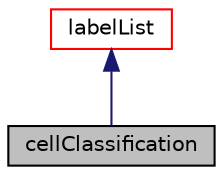digraph "cellClassification"
{
  bgcolor="transparent";
  edge [fontname="Helvetica",fontsize="10",labelfontname="Helvetica",labelfontsize="10"];
  node [fontname="Helvetica",fontsize="10",shape=record];
  Node1 [label="cellClassification",height=0.2,width=0.4,color="black", fillcolor="grey75", style="filled", fontcolor="black"];
  Node2 -> Node1 [dir="back",color="midnightblue",fontsize="10",style="solid",fontname="Helvetica"];
  Node2 [label="labelList",height=0.2,width=0.4,color="red",URL="$a01387.html",tooltip="A 1D array of objects of type <T>, where the size of the vector is known and used for subscript bound..."];
}
